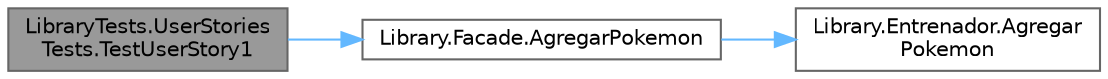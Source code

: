 digraph "LibraryTests.UserStoriesTests.TestUserStory1"
{
 // INTERACTIVE_SVG=YES
 // LATEX_PDF_SIZE
  bgcolor="transparent";
  edge [fontname=Helvetica,fontsize=10,labelfontname=Helvetica,labelfontsize=10];
  node [fontname=Helvetica,fontsize=10,shape=box,height=0.2,width=0.4];
  rankdir="LR";
  Node1 [id="Node000001",label="LibraryTests.UserStories\lTests.TestUserStory1",height=0.2,width=0.4,color="gray40", fillcolor="grey60", style="filled", fontcolor="black",tooltip="Este test comprueba la historia de usuario 1."];
  Node1 -> Node2 [id="edge1_Node000001_Node000002",color="steelblue1",style="solid",tooltip=" "];
  Node2 [id="Node000002",label="Library.Facade.AgregarPokemon",height=0.2,width=0.4,color="grey40", fillcolor="white", style="filled",URL="$classLibrary_1_1Facade.html#a7dddc497b73b57067a9a1b9166fe96f3",tooltip="Agrega los Pokémones al catalogo del entrenador."];
  Node2 -> Node3 [id="edge2_Node000002_Node000003",color="steelblue1",style="solid",tooltip=" "];
  Node3 [id="Node000003",label="Library.Entrenador.Agregar\lPokemon",height=0.2,width=0.4,color="grey40", fillcolor="white", style="filled",URL="$classLibrary_1_1Entrenador.html#a1c36ee3384dbf4e27738cac2b4714c8f",tooltip="Agrega un Pokémon al catálogo del entrenador."];
}

